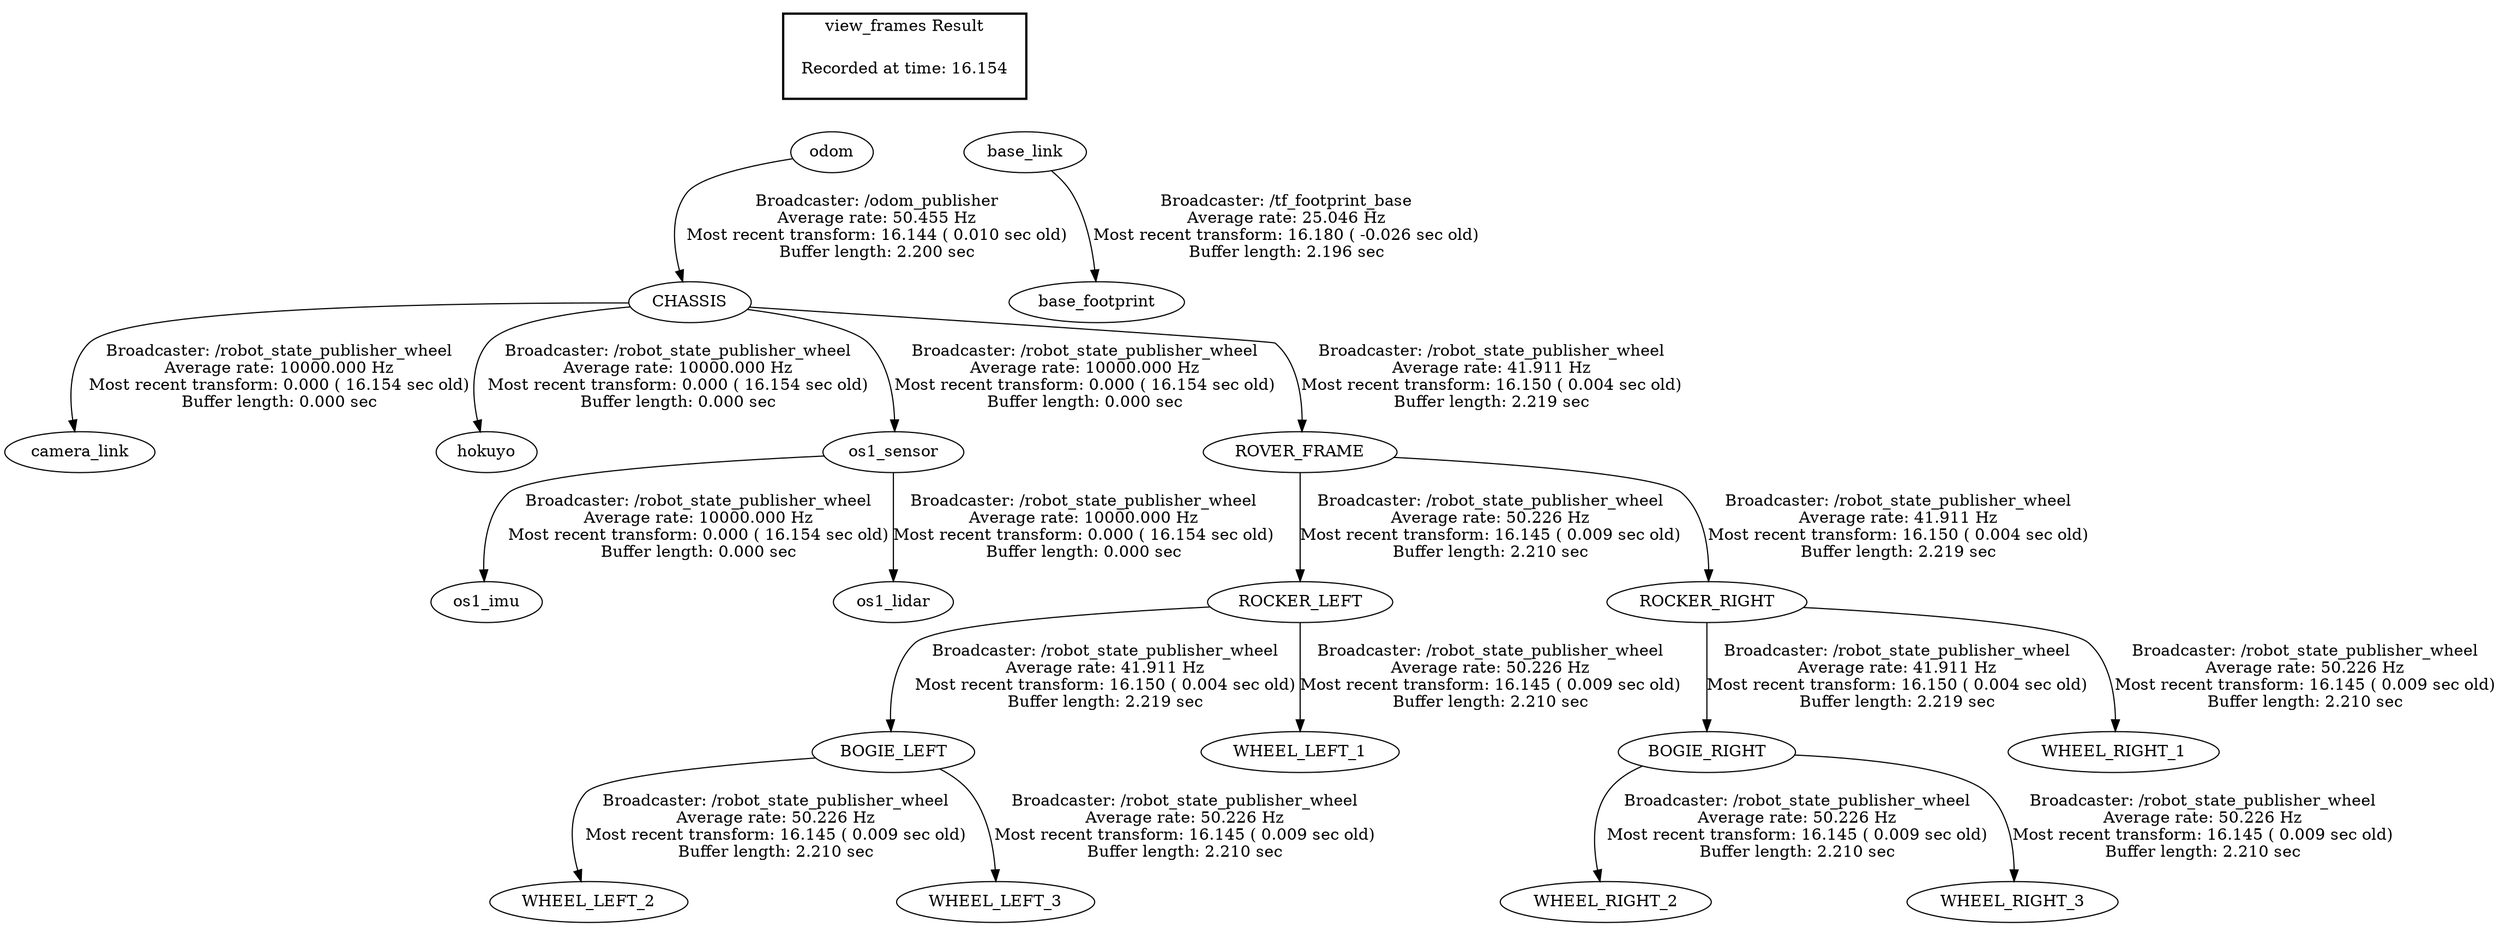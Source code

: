digraph G {
"CHASSIS" -> "camera_link"[label="Broadcaster: /robot_state_publisher_wheel\nAverage rate: 10000.000 Hz\nMost recent transform: 0.000 ( 16.154 sec old)\nBuffer length: 0.000 sec\n"];
"odom" -> "CHASSIS"[label="Broadcaster: /odom_publisher\nAverage rate: 50.455 Hz\nMost recent transform: 16.144 ( 0.010 sec old)\nBuffer length: 2.200 sec\n"];
"CHASSIS" -> "hokuyo"[label="Broadcaster: /robot_state_publisher_wheel\nAverage rate: 10000.000 Hz\nMost recent transform: 0.000 ( 16.154 sec old)\nBuffer length: 0.000 sec\n"];
"os1_sensor" -> "os1_imu"[label="Broadcaster: /robot_state_publisher_wheel\nAverage rate: 10000.000 Hz\nMost recent transform: 0.000 ( 16.154 sec old)\nBuffer length: 0.000 sec\n"];
"CHASSIS" -> "os1_sensor"[label="Broadcaster: /robot_state_publisher_wheel\nAverage rate: 10000.000 Hz\nMost recent transform: 0.000 ( 16.154 sec old)\nBuffer length: 0.000 sec\n"];
"os1_sensor" -> "os1_lidar"[label="Broadcaster: /robot_state_publisher_wheel\nAverage rate: 10000.000 Hz\nMost recent transform: 0.000 ( 16.154 sec old)\nBuffer length: 0.000 sec\n"];
"ROCKER_LEFT" -> "BOGIE_LEFT"[label="Broadcaster: /robot_state_publisher_wheel\nAverage rate: 41.911 Hz\nMost recent transform: 16.150 ( 0.004 sec old)\nBuffer length: 2.219 sec\n"];
"ROVER_FRAME" -> "ROCKER_LEFT"[label="Broadcaster: /robot_state_publisher_wheel\nAverage rate: 50.226 Hz\nMost recent transform: 16.145 ( 0.009 sec old)\nBuffer length: 2.210 sec\n"];
"ROCKER_RIGHT" -> "BOGIE_RIGHT"[label="Broadcaster: /robot_state_publisher_wheel\nAverage rate: 41.911 Hz\nMost recent transform: 16.150 ( 0.004 sec old)\nBuffer length: 2.219 sec\n"];
"ROVER_FRAME" -> "ROCKER_RIGHT"[label="Broadcaster: /robot_state_publisher_wheel\nAverage rate: 41.911 Hz\nMost recent transform: 16.150 ( 0.004 sec old)\nBuffer length: 2.219 sec\n"];
"CHASSIS" -> "ROVER_FRAME"[label="Broadcaster: /robot_state_publisher_wheel\nAverage rate: 41.911 Hz\nMost recent transform: 16.150 ( 0.004 sec old)\nBuffer length: 2.219 sec\n"];
"ROCKER_LEFT" -> "WHEEL_LEFT_1"[label="Broadcaster: /robot_state_publisher_wheel\nAverage rate: 50.226 Hz\nMost recent transform: 16.145 ( 0.009 sec old)\nBuffer length: 2.210 sec\n"];
"BOGIE_LEFT" -> "WHEEL_LEFT_2"[label="Broadcaster: /robot_state_publisher_wheel\nAverage rate: 50.226 Hz\nMost recent transform: 16.145 ( 0.009 sec old)\nBuffer length: 2.210 sec\n"];
"BOGIE_LEFT" -> "WHEEL_LEFT_3"[label="Broadcaster: /robot_state_publisher_wheel\nAverage rate: 50.226 Hz\nMost recent transform: 16.145 ( 0.009 sec old)\nBuffer length: 2.210 sec\n"];
"ROCKER_RIGHT" -> "WHEEL_RIGHT_1"[label="Broadcaster: /robot_state_publisher_wheel\nAverage rate: 50.226 Hz\nMost recent transform: 16.145 ( 0.009 sec old)\nBuffer length: 2.210 sec\n"];
"BOGIE_RIGHT" -> "WHEEL_RIGHT_2"[label="Broadcaster: /robot_state_publisher_wheel\nAverage rate: 50.226 Hz\nMost recent transform: 16.145 ( 0.009 sec old)\nBuffer length: 2.210 sec\n"];
"BOGIE_RIGHT" -> "WHEEL_RIGHT_3"[label="Broadcaster: /robot_state_publisher_wheel\nAverage rate: 50.226 Hz\nMost recent transform: 16.145 ( 0.009 sec old)\nBuffer length: 2.210 sec\n"];
"base_link" -> "base_footprint"[label="Broadcaster: /tf_footprint_base\nAverage rate: 25.046 Hz\nMost recent transform: 16.180 ( -0.026 sec old)\nBuffer length: 2.196 sec\n"];
edge [style=invis];
 subgraph cluster_legend { style=bold; color=black; label ="view_frames Result";
"Recorded at time: 16.154"[ shape=plaintext ] ;
 }->"base_link";
edge [style=invis];
 subgraph cluster_legend { style=bold; color=black; label ="view_frames Result";
"Recorded at time: 16.154"[ shape=plaintext ] ;
 }->"odom";
}